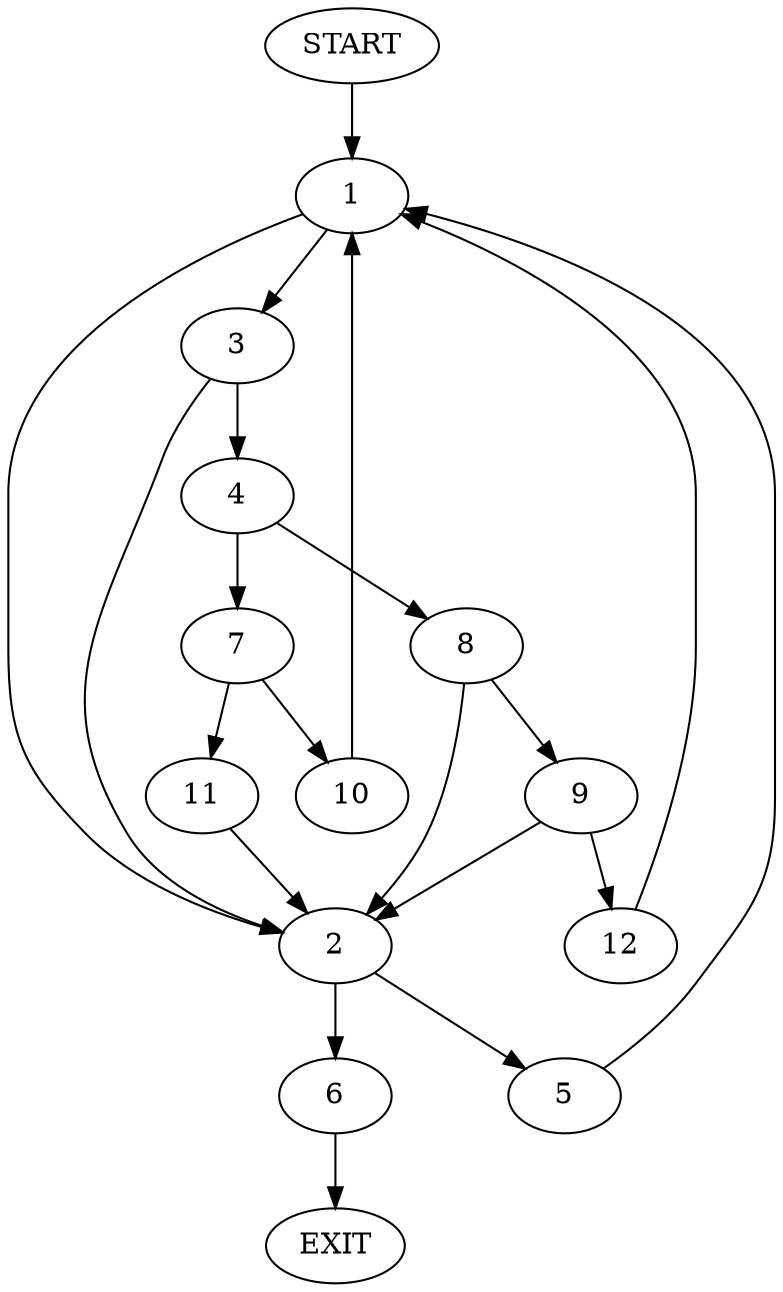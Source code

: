 digraph {
0 [label="START"]
13 [label="EXIT"]
0 -> 1
1 -> 2
1 -> 3
3 -> 4
3 -> 2
2 -> 5
2 -> 6
4 -> 7
4 -> 8
8 -> 9
8 -> 2
7 -> 10
7 -> 11
11 -> 2
10 -> 1
9 -> 12
9 -> 2
12 -> 1
5 -> 1
6 -> 13
}
